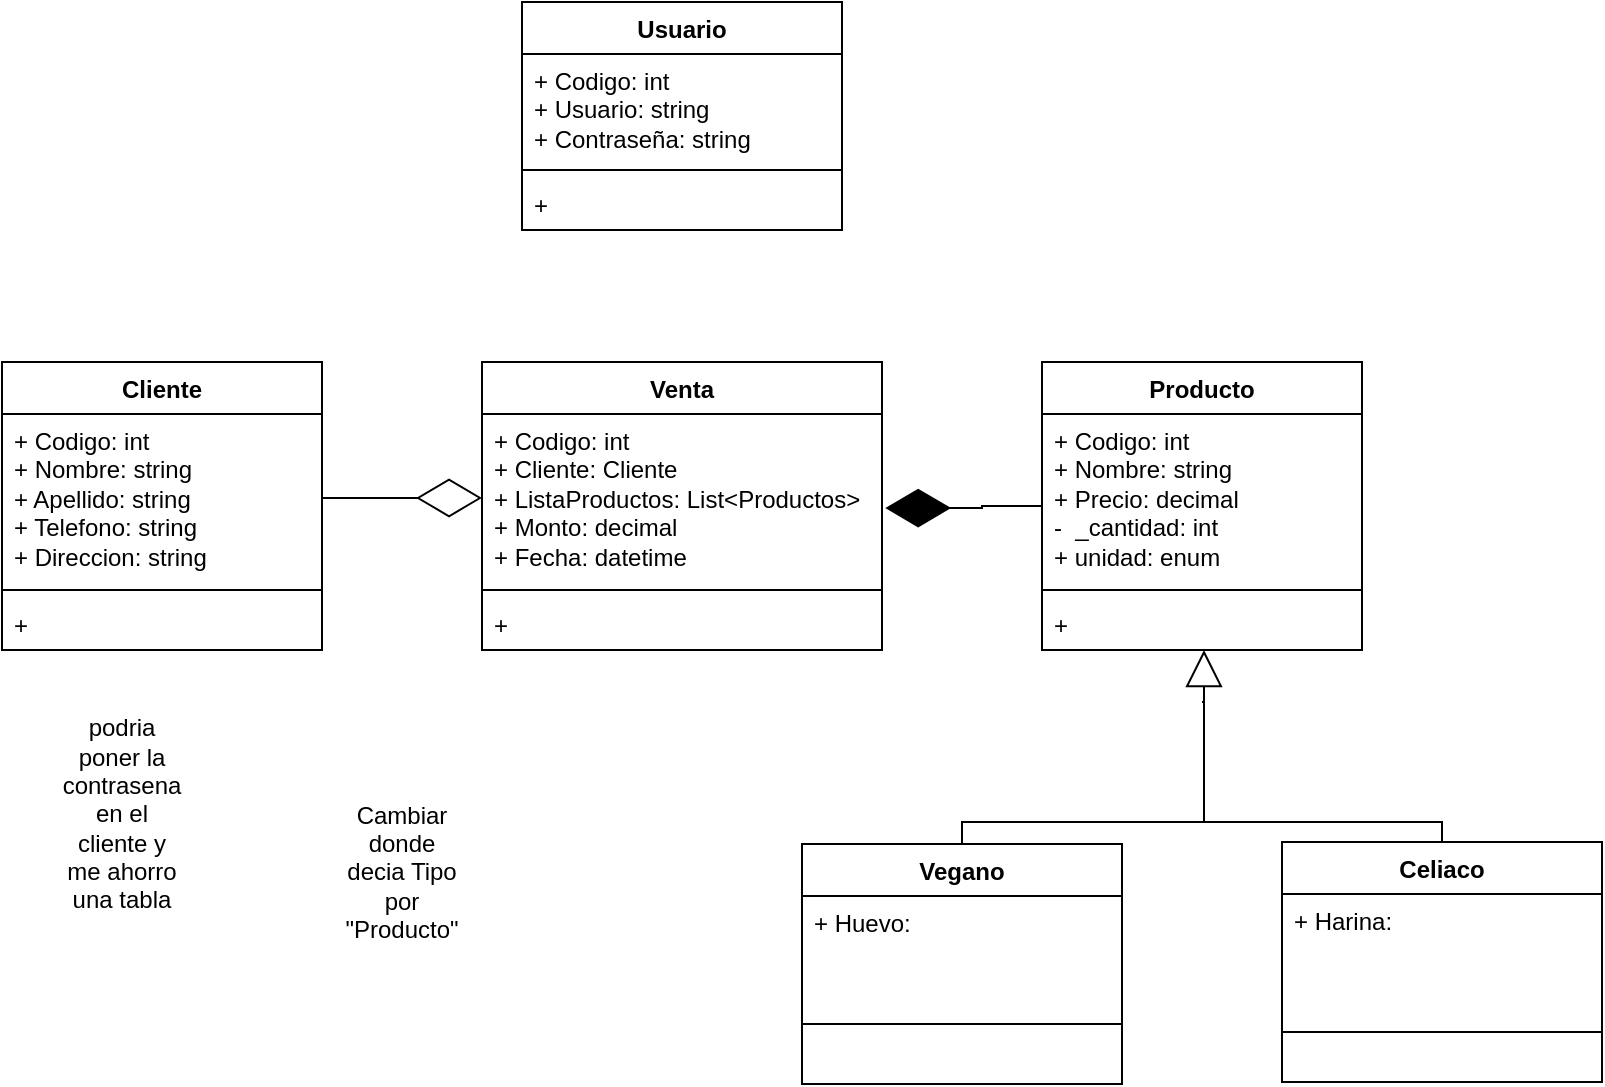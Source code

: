 <mxfile version="21.7.4" type="device">
  <diagram name="Page-1" id="kZDL2fRcrwACnIYOT5Pf">
    <mxGraphModel dx="1068" dy="504" grid="1" gridSize="10" guides="1" tooltips="1" connect="1" arrows="1" fold="1" page="1" pageScale="1" pageWidth="850" pageHeight="1100" math="0" shadow="0">
      <root>
        <mxCell id="0" />
        <mxCell id="1" parent="0" />
        <mxCell id="jc22MrI7BF7lhSzw0Lz7-1" value="Cliente" style="swimlane;fontStyle=1;align=center;verticalAlign=top;childLayout=stackLayout;horizontal=1;startSize=26;horizontalStack=0;resizeParent=1;resizeParentMax=0;resizeLast=0;collapsible=1;marginBottom=0;whiteSpace=wrap;html=1;" parent="1" vertex="1">
          <mxGeometry x="80" y="320" width="160" height="144" as="geometry" />
        </mxCell>
        <mxCell id="jc22MrI7BF7lhSzw0Lz7-2" value="+ Codigo: int&lt;br&gt;+ Nombre: string&lt;br&gt;+ Apellido: string&lt;br&gt;+ Telefono: string&lt;br&gt;+ Direccion: string&lt;br&gt;" style="text;strokeColor=none;fillColor=none;align=left;verticalAlign=top;spacingLeft=4;spacingRight=4;overflow=hidden;rotatable=0;points=[[0,0.5],[1,0.5]];portConstraint=eastwest;whiteSpace=wrap;html=1;" parent="jc22MrI7BF7lhSzw0Lz7-1" vertex="1">
          <mxGeometry y="26" width="160" height="84" as="geometry" />
        </mxCell>
        <mxCell id="jc22MrI7BF7lhSzw0Lz7-3" value="" style="line;strokeWidth=1;fillColor=none;align=left;verticalAlign=middle;spacingTop=-1;spacingLeft=3;spacingRight=3;rotatable=0;labelPosition=right;points=[];portConstraint=eastwest;strokeColor=inherit;" parent="jc22MrI7BF7lhSzw0Lz7-1" vertex="1">
          <mxGeometry y="110" width="160" height="8" as="geometry" />
        </mxCell>
        <mxCell id="jc22MrI7BF7lhSzw0Lz7-4" value="+&amp;nbsp;" style="text;strokeColor=none;fillColor=none;align=left;verticalAlign=top;spacingLeft=4;spacingRight=4;overflow=hidden;rotatable=0;points=[[0,0.5],[1,0.5]];portConstraint=eastwest;whiteSpace=wrap;html=1;" parent="jc22MrI7BF7lhSzw0Lz7-1" vertex="1">
          <mxGeometry y="118" width="160" height="26" as="geometry" />
        </mxCell>
        <mxCell id="jc22MrI7BF7lhSzw0Lz7-5" value="Venta" style="swimlane;fontStyle=1;align=center;verticalAlign=top;childLayout=stackLayout;horizontal=1;startSize=26;horizontalStack=0;resizeParent=1;resizeParentMax=0;resizeLast=0;collapsible=1;marginBottom=0;whiteSpace=wrap;html=1;" parent="1" vertex="1">
          <mxGeometry x="320" y="320" width="200" height="144" as="geometry" />
        </mxCell>
        <mxCell id="jc22MrI7BF7lhSzw0Lz7-6" value="+ Codigo: int&lt;br&gt;+ Cliente: Cliente&lt;br&gt;+ ListaProductos: List&amp;lt;Productos&amp;gt;&lt;br&gt;+ Monto: decimal&lt;br&gt;+ Fecha: datetime" style="text;strokeColor=none;fillColor=none;align=left;verticalAlign=top;spacingLeft=4;spacingRight=4;overflow=hidden;rotatable=0;points=[[0,0.5],[1,0.5]];portConstraint=eastwest;whiteSpace=wrap;html=1;" parent="jc22MrI7BF7lhSzw0Lz7-5" vertex="1">
          <mxGeometry y="26" width="200" height="84" as="geometry" />
        </mxCell>
        <mxCell id="jc22MrI7BF7lhSzw0Lz7-7" value="" style="line;strokeWidth=1;fillColor=none;align=left;verticalAlign=middle;spacingTop=-1;spacingLeft=3;spacingRight=3;rotatable=0;labelPosition=right;points=[];portConstraint=eastwest;strokeColor=inherit;" parent="jc22MrI7BF7lhSzw0Lz7-5" vertex="1">
          <mxGeometry y="110" width="200" height="8" as="geometry" />
        </mxCell>
        <mxCell id="jc22MrI7BF7lhSzw0Lz7-8" value="+&amp;nbsp;" style="text;strokeColor=none;fillColor=none;align=left;verticalAlign=top;spacingLeft=4;spacingRight=4;overflow=hidden;rotatable=0;points=[[0,0.5],[1,0.5]];portConstraint=eastwest;whiteSpace=wrap;html=1;" parent="jc22MrI7BF7lhSzw0Lz7-5" vertex="1">
          <mxGeometry y="118" width="200" height="26" as="geometry" />
        </mxCell>
        <mxCell id="jc22MrI7BF7lhSzw0Lz7-9" style="edgeStyle=orthogonalEdgeStyle;rounded=0;orthogonalLoop=1;jettySize=auto;html=1;entryX=0;entryY=0.5;entryDx=0;entryDy=0;endArrow=diamondThin;endFill=0;endSize=30;" parent="1" source="jc22MrI7BF7lhSzw0Lz7-2" target="jc22MrI7BF7lhSzw0Lz7-6" edge="1">
          <mxGeometry relative="1" as="geometry" />
        </mxCell>
        <mxCell id="jc22MrI7BF7lhSzw0Lz7-14" style="edgeStyle=orthogonalEdgeStyle;rounded=0;orthogonalLoop=1;jettySize=auto;html=1;entryX=1.008;entryY=0.56;entryDx=0;entryDy=0;entryPerimeter=0;endArrow=diamondThin;endFill=1;endSize=30;" parent="1" source="jc22MrI7BF7lhSzw0Lz7-10" target="jc22MrI7BF7lhSzw0Lz7-6" edge="1">
          <mxGeometry relative="1" as="geometry" />
        </mxCell>
        <mxCell id="jc22MrI7BF7lhSzw0Lz7-10" value="Producto" style="swimlane;fontStyle=1;align=center;verticalAlign=top;childLayout=stackLayout;horizontal=1;startSize=26;horizontalStack=0;resizeParent=1;resizeParentMax=0;resizeLast=0;collapsible=1;marginBottom=0;whiteSpace=wrap;html=1;" parent="1" vertex="1">
          <mxGeometry x="600" y="320" width="160" height="144" as="geometry" />
        </mxCell>
        <mxCell id="jc22MrI7BF7lhSzw0Lz7-11" value="+ Codigo: int&lt;br&gt;+ Nombre: string&lt;br&gt;+ Precio: decimal&lt;br&gt;-&amp;nbsp; _cantidad: int&lt;br&gt;+ unidad: enum" style="text;strokeColor=none;fillColor=none;align=left;verticalAlign=top;spacingLeft=4;spacingRight=4;overflow=hidden;rotatable=0;points=[[0,0.5],[1,0.5]];portConstraint=eastwest;whiteSpace=wrap;html=1;" parent="jc22MrI7BF7lhSzw0Lz7-10" vertex="1">
          <mxGeometry y="26" width="160" height="84" as="geometry" />
        </mxCell>
        <mxCell id="jc22MrI7BF7lhSzw0Lz7-12" value="" style="line;strokeWidth=1;fillColor=none;align=left;verticalAlign=middle;spacingTop=-1;spacingLeft=3;spacingRight=3;rotatable=0;labelPosition=right;points=[];portConstraint=eastwest;strokeColor=inherit;" parent="jc22MrI7BF7lhSzw0Lz7-10" vertex="1">
          <mxGeometry y="110" width="160" height="8" as="geometry" />
        </mxCell>
        <mxCell id="jc22MrI7BF7lhSzw0Lz7-13" value="+&amp;nbsp;" style="text;strokeColor=none;fillColor=none;align=left;verticalAlign=top;spacingLeft=4;spacingRight=4;overflow=hidden;rotatable=0;points=[[0,0.5],[1,0.5]];portConstraint=eastwest;whiteSpace=wrap;html=1;" parent="jc22MrI7BF7lhSzw0Lz7-10" vertex="1">
          <mxGeometry y="118" width="160" height="26" as="geometry" />
        </mxCell>
        <mxCell id="jc22MrI7BF7lhSzw0Lz7-15" value="Celiaco" style="swimlane;fontStyle=1;align=center;verticalAlign=top;childLayout=stackLayout;horizontal=1;startSize=26;horizontalStack=0;resizeParent=1;resizeParentMax=0;resizeLast=0;collapsible=1;marginBottom=0;whiteSpace=wrap;html=1;" parent="1" vertex="1">
          <mxGeometry x="720" y="560" width="160" height="120" as="geometry" />
        </mxCell>
        <mxCell id="Yt10Q26r9WnpBvvXRVS7-17" style="edgeStyle=orthogonalEdgeStyle;rounded=0;orthogonalLoop=1;jettySize=auto;html=1;endArrow=block;endFill=0;endSize=16;" edge="1" parent="jc22MrI7BF7lhSzw0Lz7-15" target="jc22MrI7BF7lhSzw0Lz7-13">
          <mxGeometry relative="1" as="geometry">
            <mxPoint x="-40" y="-90" as="targetPoint" />
            <mxPoint x="80" as="sourcePoint" />
            <Array as="points">
              <mxPoint x="80" y="-10" />
              <mxPoint x="-39" y="-10" />
            </Array>
          </mxGeometry>
        </mxCell>
        <mxCell id="jc22MrI7BF7lhSzw0Lz7-16" value="+ Harina:" style="text;strokeColor=none;fillColor=none;align=left;verticalAlign=top;spacingLeft=4;spacingRight=4;overflow=hidden;rotatable=0;points=[[0,0.5],[1,0.5]];portConstraint=eastwest;whiteSpace=wrap;html=1;" parent="jc22MrI7BF7lhSzw0Lz7-15" vertex="1">
          <mxGeometry y="26" width="160" height="44" as="geometry" />
        </mxCell>
        <mxCell id="jc22MrI7BF7lhSzw0Lz7-17" value="" style="line;strokeWidth=1;fillColor=none;align=left;verticalAlign=middle;spacingTop=-1;spacingLeft=3;spacingRight=3;rotatable=0;labelPosition=right;points=[];portConstraint=eastwest;strokeColor=inherit;" parent="jc22MrI7BF7lhSzw0Lz7-15" vertex="1">
          <mxGeometry y="70" width="160" height="50" as="geometry" />
        </mxCell>
        <mxCell id="jc22MrI7BF7lhSzw0Lz7-26" value="Usuario" style="swimlane;fontStyle=1;align=center;verticalAlign=top;childLayout=stackLayout;horizontal=1;startSize=26;horizontalStack=0;resizeParent=1;resizeParentMax=0;resizeLast=0;collapsible=1;marginBottom=0;whiteSpace=wrap;html=1;" parent="1" vertex="1">
          <mxGeometry x="340" y="140" width="160" height="114" as="geometry" />
        </mxCell>
        <mxCell id="jc22MrI7BF7lhSzw0Lz7-27" value="+ Codigo: int&lt;br&gt;+ Usuario: string&lt;br&gt;+ Contraseña: string" style="text;strokeColor=none;fillColor=none;align=left;verticalAlign=top;spacingLeft=4;spacingRight=4;overflow=hidden;rotatable=0;points=[[0,0.5],[1,0.5]];portConstraint=eastwest;whiteSpace=wrap;html=1;" parent="jc22MrI7BF7lhSzw0Lz7-26" vertex="1">
          <mxGeometry y="26" width="160" height="54" as="geometry" />
        </mxCell>
        <mxCell id="jc22MrI7BF7lhSzw0Lz7-28" value="" style="line;strokeWidth=1;fillColor=none;align=left;verticalAlign=middle;spacingTop=-1;spacingLeft=3;spacingRight=3;rotatable=0;labelPosition=right;points=[];portConstraint=eastwest;strokeColor=inherit;" parent="jc22MrI7BF7lhSzw0Lz7-26" vertex="1">
          <mxGeometry y="80" width="160" height="8" as="geometry" />
        </mxCell>
        <mxCell id="jc22MrI7BF7lhSzw0Lz7-29" value="+&amp;nbsp;" style="text;strokeColor=none;fillColor=none;align=left;verticalAlign=top;spacingLeft=4;spacingRight=4;overflow=hidden;rotatable=0;points=[[0,0.5],[1,0.5]];portConstraint=eastwest;whiteSpace=wrap;html=1;" parent="jc22MrI7BF7lhSzw0Lz7-26" vertex="1">
          <mxGeometry y="88" width="160" height="26" as="geometry" />
        </mxCell>
        <mxCell id="Yt10Q26r9WnpBvvXRVS7-9" value="podria poner la contrasena en el cliente y me ahorro una tabla" style="text;html=1;strokeColor=none;fillColor=none;align=center;verticalAlign=middle;whiteSpace=wrap;rounded=0;" vertex="1" parent="1">
          <mxGeometry x="110" y="531" width="60" height="30" as="geometry" />
        </mxCell>
        <mxCell id="Yt10Q26r9WnpBvvXRVS7-11" value="Cambiar donde decia Tipo por &quot;Producto&quot;" style="text;html=1;strokeColor=none;fillColor=none;align=center;verticalAlign=middle;whiteSpace=wrap;rounded=0;" vertex="1" parent="1">
          <mxGeometry x="250" y="560" width="60" height="30" as="geometry" />
        </mxCell>
        <mxCell id="Yt10Q26r9WnpBvvXRVS7-16" style="edgeStyle=orthogonalEdgeStyle;rounded=0;orthogonalLoop=1;jettySize=auto;html=1;endArrow=none;endFill=0;" edge="1" parent="1" source="Yt10Q26r9WnpBvvXRVS7-12">
          <mxGeometry relative="1" as="geometry">
            <mxPoint x="680" y="490" as="targetPoint" />
            <Array as="points">
              <mxPoint x="560" y="550" />
              <mxPoint x="681" y="550" />
            </Array>
          </mxGeometry>
        </mxCell>
        <mxCell id="Yt10Q26r9WnpBvvXRVS7-12" value="Vegano" style="swimlane;fontStyle=1;align=center;verticalAlign=top;childLayout=stackLayout;horizontal=1;startSize=26;horizontalStack=0;resizeParent=1;resizeParentMax=0;resizeLast=0;collapsible=1;marginBottom=0;whiteSpace=wrap;html=1;" vertex="1" parent="1">
          <mxGeometry x="480" y="561" width="160" height="120" as="geometry" />
        </mxCell>
        <mxCell id="Yt10Q26r9WnpBvvXRVS7-13" value="+ Huevo:" style="text;strokeColor=none;fillColor=none;align=left;verticalAlign=top;spacingLeft=4;spacingRight=4;overflow=hidden;rotatable=0;points=[[0,0.5],[1,0.5]];portConstraint=eastwest;whiteSpace=wrap;html=1;" vertex="1" parent="Yt10Q26r9WnpBvvXRVS7-12">
          <mxGeometry y="26" width="160" height="34" as="geometry" />
        </mxCell>
        <mxCell id="Yt10Q26r9WnpBvvXRVS7-14" value="" style="line;strokeWidth=1;fillColor=none;align=left;verticalAlign=middle;spacingTop=-1;spacingLeft=3;spacingRight=3;rotatable=0;labelPosition=right;points=[];portConstraint=eastwest;strokeColor=inherit;" vertex="1" parent="Yt10Q26r9WnpBvvXRVS7-12">
          <mxGeometry y="60" width="160" height="60" as="geometry" />
        </mxCell>
      </root>
    </mxGraphModel>
  </diagram>
</mxfile>

